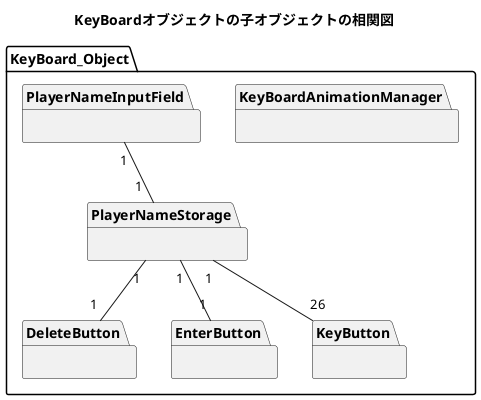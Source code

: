 @startuml
title KeyBoardオブジェクトの子オブジェクトの相関図
package KeyBoard_Object
{
    package KeyBoardAnimationManager{}
    package PlayerNameInputField{}
     
    package DeleteButton{}
    package EnterButton{}
    
    
    package KeyButton{}
    package PlayerNameStorage{}
    
    PlayerNameInputField "1"--"1  " PlayerNameStorage
    PlayerNameStorage "1   "-- "                  26" KeyButton
    PlayerNameStorage "1"-- "1  " DeleteButton
    PlayerNameStorage "1"-- "1" EnterButton
}
@enduml